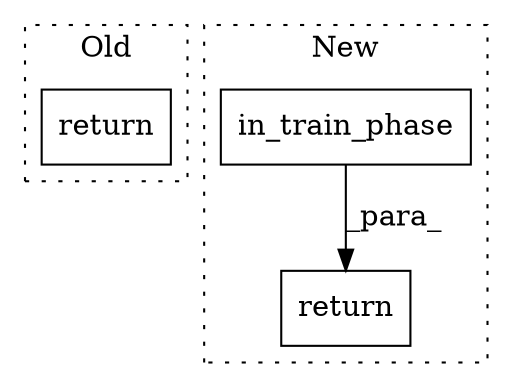 digraph G {
subgraph cluster0 {
1 [label="return" a="41" s="514" l="7" shape="box"];
label = "Old";
style="dotted";
}
subgraph cluster1 {
2 [label="in_train_phase" a="32" s="824,848" l="15,1" shape="box"];
3 [label="return" a="41" s="803" l="7" shape="box"];
label = "New";
style="dotted";
}
2 -> 3 [label="_para_"];
}
